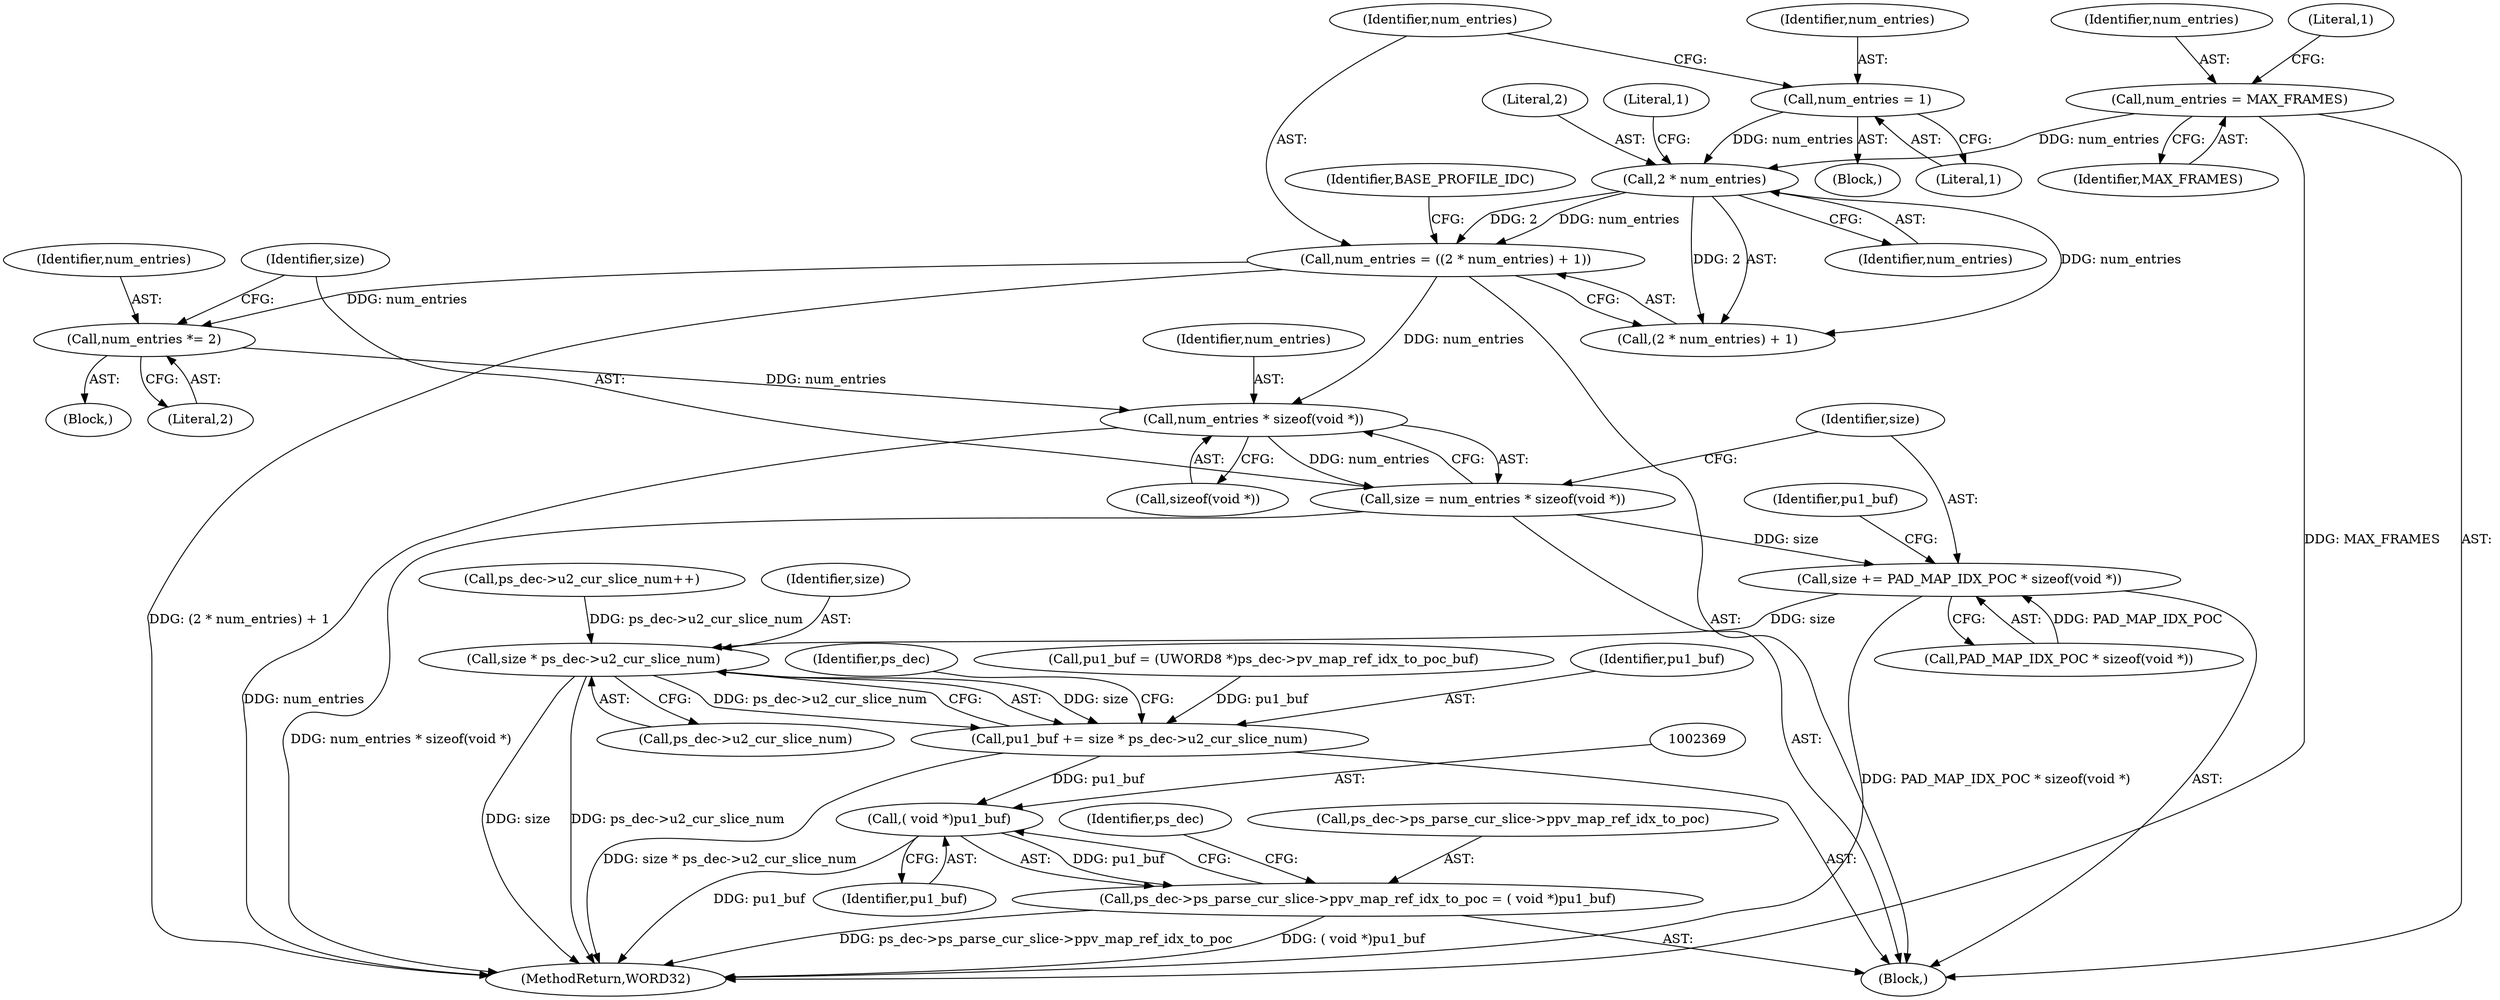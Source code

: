 digraph "0_Android_a78887bcffbc2995cf9ed72e0697acf560875e9e_2@API" {
"1002338" [label="(Call,num_entries * sizeof(void *))"];
"1002317" [label="(Call,num_entries = ((2 * num_entries) + 1))"];
"1002320" [label="(Call,2 * num_entries)"];
"1002314" [label="(Call,num_entries = 1)"];
"1002296" [label="(Call,num_entries = MAX_FRAMES)"];
"1002333" [label="(Call,num_entries *= 2)"];
"1002336" [label="(Call,size = num_entries * sizeof(void *))"];
"1002342" [label="(Call,size += PAD_MAP_IDX_POC * sizeof(void *))"];
"1002357" [label="(Call,size * ps_dec->u2_cur_slice_num)"];
"1002355" [label="(Call,pu1_buf += size * ps_dec->u2_cur_slice_num)"];
"1002368" [label="(Call,( void *)pu1_buf)"];
"1002362" [label="(Call,ps_dec->ps_parse_cur_slice->ppv_map_ref_idx_to_poc = ( void *)pu1_buf)"];
"1002362" [label="(Call,ps_dec->ps_parse_cur_slice->ppv_map_ref_idx_to_poc = ( void *)pu1_buf)"];
"1002349" [label="(Identifier,pu1_buf)"];
"1002338" [label="(Call,num_entries * sizeof(void *))"];
"1002339" [label="(Identifier,num_entries)"];
"1002292" [label="(Block,)"];
"1002373" [label="(Identifier,ps_dec)"];
"1002322" [label="(Identifier,num_entries)"];
"1002336" [label="(Call,size = num_entries * sizeof(void *))"];
"1002368" [label="(Call,( void *)pu1_buf)"];
"1002334" [label="(Identifier,num_entries)"];
"1002318" [label="(Identifier,num_entries)"];
"1002365" [label="(Identifier,ps_dec)"];
"1002359" [label="(Call,ps_dec->u2_cur_slice_num)"];
"1002319" [label="(Call,(2 * num_entries) + 1)"];
"1002340" [label="(Call,sizeof(void *))"];
"1002335" [label="(Literal,2)"];
"1002355" [label="(Call,pu1_buf += size * ps_dec->u2_cur_slice_num)"];
"1002326" [label="(Identifier,BASE_PROFILE_IDC)"];
"1002323" [label="(Literal,1)"];
"1002302" [label="(Literal,1)"];
"1002337" [label="(Identifier,size)"];
"1001148" [label="(Call,ps_dec->u2_cur_slice_num++)"];
"1002297" [label="(Identifier,num_entries)"];
"1002298" [label="(Identifier,MAX_FRAMES)"];
"1002314" [label="(Call,num_entries = 1)"];
"1002571" [label="(MethodReturn,WORD32)"];
"1002321" [label="(Literal,2)"];
"1002316" [label="(Literal,1)"];
"1002333" [label="(Call,num_entries *= 2)"];
"1002348" [label="(Call,pu1_buf = (UWORD8 *)ps_dec->pv_map_ref_idx_to_poc_buf)"];
"1002332" [label="(Block,)"];
"1002357" [label="(Call,size * ps_dec->u2_cur_slice_num)"];
"1002317" [label="(Call,num_entries = ((2 * num_entries) + 1))"];
"1002320" [label="(Call,2 * num_entries)"];
"1002343" [label="(Identifier,size)"];
"1002315" [label="(Identifier,num_entries)"];
"1002358" [label="(Identifier,size)"];
"1002370" [label="(Identifier,pu1_buf)"];
"1002363" [label="(Call,ps_dec->ps_parse_cur_slice->ppv_map_ref_idx_to_poc)"];
"1002342" [label="(Call,size += PAD_MAP_IDX_POC * sizeof(void *))"];
"1002344" [label="(Call,PAD_MAP_IDX_POC * sizeof(void *))"];
"1002356" [label="(Identifier,pu1_buf)"];
"1002313" [label="(Block,)"];
"1002296" [label="(Call,num_entries = MAX_FRAMES)"];
"1002338" -> "1002336"  [label="AST: "];
"1002338" -> "1002340"  [label="CFG: "];
"1002339" -> "1002338"  [label="AST: "];
"1002340" -> "1002338"  [label="AST: "];
"1002336" -> "1002338"  [label="CFG: "];
"1002338" -> "1002571"  [label="DDG: num_entries"];
"1002338" -> "1002336"  [label="DDG: num_entries"];
"1002317" -> "1002338"  [label="DDG: num_entries"];
"1002333" -> "1002338"  [label="DDG: num_entries"];
"1002317" -> "1002292"  [label="AST: "];
"1002317" -> "1002319"  [label="CFG: "];
"1002318" -> "1002317"  [label="AST: "];
"1002319" -> "1002317"  [label="AST: "];
"1002326" -> "1002317"  [label="CFG: "];
"1002317" -> "1002571"  [label="DDG: (2 * num_entries) + 1"];
"1002320" -> "1002317"  [label="DDG: 2"];
"1002320" -> "1002317"  [label="DDG: num_entries"];
"1002317" -> "1002333"  [label="DDG: num_entries"];
"1002320" -> "1002319"  [label="AST: "];
"1002320" -> "1002322"  [label="CFG: "];
"1002321" -> "1002320"  [label="AST: "];
"1002322" -> "1002320"  [label="AST: "];
"1002323" -> "1002320"  [label="CFG: "];
"1002320" -> "1002319"  [label="DDG: 2"];
"1002320" -> "1002319"  [label="DDG: num_entries"];
"1002314" -> "1002320"  [label="DDG: num_entries"];
"1002296" -> "1002320"  [label="DDG: num_entries"];
"1002314" -> "1002313"  [label="AST: "];
"1002314" -> "1002316"  [label="CFG: "];
"1002315" -> "1002314"  [label="AST: "];
"1002316" -> "1002314"  [label="AST: "];
"1002318" -> "1002314"  [label="CFG: "];
"1002296" -> "1002292"  [label="AST: "];
"1002296" -> "1002298"  [label="CFG: "];
"1002297" -> "1002296"  [label="AST: "];
"1002298" -> "1002296"  [label="AST: "];
"1002302" -> "1002296"  [label="CFG: "];
"1002296" -> "1002571"  [label="DDG: MAX_FRAMES"];
"1002333" -> "1002332"  [label="AST: "];
"1002333" -> "1002335"  [label="CFG: "];
"1002334" -> "1002333"  [label="AST: "];
"1002335" -> "1002333"  [label="AST: "];
"1002337" -> "1002333"  [label="CFG: "];
"1002336" -> "1002292"  [label="AST: "];
"1002337" -> "1002336"  [label="AST: "];
"1002343" -> "1002336"  [label="CFG: "];
"1002336" -> "1002571"  [label="DDG: num_entries * sizeof(void *)"];
"1002336" -> "1002342"  [label="DDG: size"];
"1002342" -> "1002292"  [label="AST: "];
"1002342" -> "1002344"  [label="CFG: "];
"1002343" -> "1002342"  [label="AST: "];
"1002344" -> "1002342"  [label="AST: "];
"1002349" -> "1002342"  [label="CFG: "];
"1002342" -> "1002571"  [label="DDG: PAD_MAP_IDX_POC * sizeof(void *)"];
"1002344" -> "1002342"  [label="DDG: PAD_MAP_IDX_POC"];
"1002342" -> "1002357"  [label="DDG: size"];
"1002357" -> "1002355"  [label="AST: "];
"1002357" -> "1002359"  [label="CFG: "];
"1002358" -> "1002357"  [label="AST: "];
"1002359" -> "1002357"  [label="AST: "];
"1002355" -> "1002357"  [label="CFG: "];
"1002357" -> "1002571"  [label="DDG: size"];
"1002357" -> "1002571"  [label="DDG: ps_dec->u2_cur_slice_num"];
"1002357" -> "1002355"  [label="DDG: size"];
"1002357" -> "1002355"  [label="DDG: ps_dec->u2_cur_slice_num"];
"1001148" -> "1002357"  [label="DDG: ps_dec->u2_cur_slice_num"];
"1002355" -> "1002292"  [label="AST: "];
"1002356" -> "1002355"  [label="AST: "];
"1002365" -> "1002355"  [label="CFG: "];
"1002355" -> "1002571"  [label="DDG: size * ps_dec->u2_cur_slice_num"];
"1002348" -> "1002355"  [label="DDG: pu1_buf"];
"1002355" -> "1002368"  [label="DDG: pu1_buf"];
"1002368" -> "1002362"  [label="AST: "];
"1002368" -> "1002370"  [label="CFG: "];
"1002369" -> "1002368"  [label="AST: "];
"1002370" -> "1002368"  [label="AST: "];
"1002362" -> "1002368"  [label="CFG: "];
"1002368" -> "1002571"  [label="DDG: pu1_buf"];
"1002368" -> "1002362"  [label="DDG: pu1_buf"];
"1002362" -> "1002292"  [label="AST: "];
"1002363" -> "1002362"  [label="AST: "];
"1002373" -> "1002362"  [label="CFG: "];
"1002362" -> "1002571"  [label="DDG: ( void *)pu1_buf"];
"1002362" -> "1002571"  [label="DDG: ps_dec->ps_parse_cur_slice->ppv_map_ref_idx_to_poc"];
}
